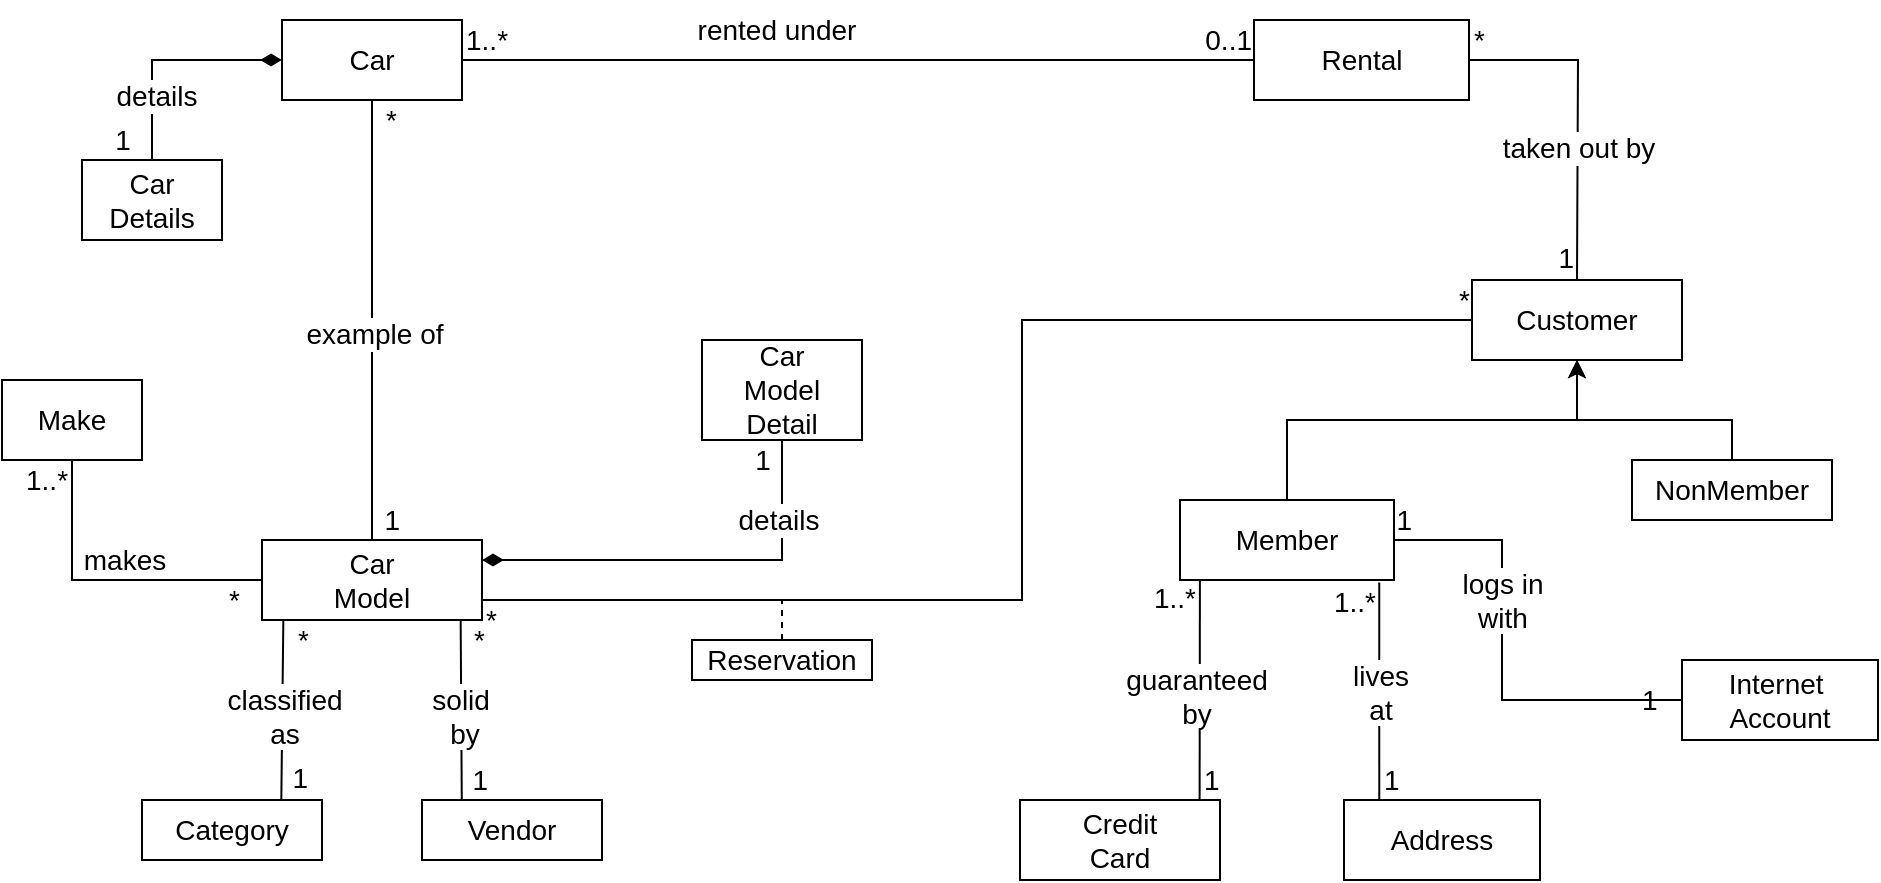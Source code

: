 <mxfile version="28.1.2">
  <diagram name="Page-1" id="jzX5uJz8puOSufoDB2Zj">
    <mxGraphModel dx="1880" dy="-463" grid="1" gridSize="10" guides="1" tooltips="1" connect="1" arrows="1" fold="1" page="1" pageScale="1" pageWidth="850" pageHeight="1100" math="0" shadow="0">
      <root>
        <mxCell id="0" />
        <mxCell id="1" parent="0" />
        <mxCell id="1-PZ7v2PT0N5T0HVQbWa-68" value="&lt;font&gt;Car&lt;/font&gt;" style="rounded=0;whiteSpace=wrap;html=1;fontSize=14;" parent="1" vertex="1">
          <mxGeometry x="-50" y="1620" width="90" height="40" as="geometry" />
        </mxCell>
        <mxCell id="1-PZ7v2PT0N5T0HVQbWa-69" value="&lt;span&gt;Rental&lt;/span&gt;" style="rounded=0;whiteSpace=wrap;html=1;fontSize=14;" parent="1" vertex="1">
          <mxGeometry x="436" y="1620" width="107.5" height="40" as="geometry" />
        </mxCell>
        <mxCell id="1-PZ7v2PT0N5T0HVQbWa-70" value="&lt;span&gt;Customer&lt;/span&gt;" style="rounded=0;whiteSpace=wrap;html=1;fontSize=14;" parent="1" vertex="1">
          <mxGeometry x="545" y="1750" width="105" height="40" as="geometry" />
        </mxCell>
        <mxCell id="1-PZ7v2PT0N5T0HVQbWa-84" style="edgeStyle=orthogonalEdgeStyle;rounded=0;orthogonalLoop=1;jettySize=auto;html=1;entryX=0.5;entryY=1;entryDx=0;entryDy=0;fontSize=14;" parent="1" source="1-PZ7v2PT0N5T0HVQbWa-71" target="1-PZ7v2PT0N5T0HVQbWa-70" edge="1">
          <mxGeometry relative="1" as="geometry">
            <Array as="points">
              <mxPoint x="675" y="1820" />
              <mxPoint x="597" y="1820" />
            </Array>
          </mxGeometry>
        </mxCell>
        <mxCell id="1-PZ7v2PT0N5T0HVQbWa-71" value="&lt;span&gt;NonMember&lt;/span&gt;" style="rounded=0;whiteSpace=wrap;html=1;fontSize=14;" parent="1" vertex="1">
          <mxGeometry x="625" y="1840" width="100" height="30" as="geometry" />
        </mxCell>
        <mxCell id="1-PZ7v2PT0N5T0HVQbWa-137" style="edgeStyle=orthogonalEdgeStyle;rounded=0;orthogonalLoop=1;jettySize=auto;html=1;entryX=0.5;entryY=1;entryDx=0;entryDy=0;fontSize=14;" parent="1" source="1-PZ7v2PT0N5T0HVQbWa-72" target="1-PZ7v2PT0N5T0HVQbWa-70" edge="1">
          <mxGeometry relative="1" as="geometry">
            <Array as="points">
              <mxPoint x="453" y="1820" />
              <mxPoint x="597" y="1820" />
            </Array>
          </mxGeometry>
        </mxCell>
        <mxCell id="1-PZ7v2PT0N5T0HVQbWa-72" value="&lt;span&gt;Member&lt;/span&gt;" style="rounded=0;whiteSpace=wrap;html=1;fontSize=14;" parent="1" vertex="1">
          <mxGeometry x="399" y="1860" width="107" height="40" as="geometry" />
        </mxCell>
        <mxCell id="1-PZ7v2PT0N5T0HVQbWa-73" value="&lt;span&gt;Credit&lt;br&gt;Card&lt;/span&gt;" style="rounded=0;whiteSpace=wrap;html=1;fontSize=14;" parent="1" vertex="1">
          <mxGeometry x="319" y="2010" width="100" height="40" as="geometry" />
        </mxCell>
        <mxCell id="1-PZ7v2PT0N5T0HVQbWa-74" value="&lt;span&gt;Address&lt;/span&gt;" style="rounded=0;whiteSpace=wrap;html=1;fontSize=14;" parent="1" vertex="1">
          <mxGeometry x="481" y="2010" width="98" height="40" as="geometry" />
        </mxCell>
        <mxCell id="1-PZ7v2PT0N5T0HVQbWa-75" value="" style="endArrow=none;html=1;rounded=0;exitX=1;exitY=0.5;exitDx=0;exitDy=0;entryX=0;entryY=0.5;entryDx=0;entryDy=0;fontSize=14;" parent="1" source="1-PZ7v2PT0N5T0HVQbWa-68" target="1-PZ7v2PT0N5T0HVQbWa-69" edge="1">
          <mxGeometry relative="1" as="geometry">
            <mxPoint x="90" y="1540" as="sourcePoint" />
            <mxPoint x="250" y="1540" as="targetPoint" />
          </mxGeometry>
        </mxCell>
        <mxCell id="1-PZ7v2PT0N5T0HVQbWa-76" value="1..*" style="resizable=0;html=1;whiteSpace=wrap;align=left;verticalAlign=bottom;fontSize=14;" parent="1-PZ7v2PT0N5T0HVQbWa-75" connectable="0" vertex="1">
          <mxGeometry x="-1" relative="1" as="geometry" />
        </mxCell>
        <mxCell id="1-PZ7v2PT0N5T0HVQbWa-77" value="0..1" style="resizable=0;html=1;whiteSpace=wrap;align=right;verticalAlign=bottom;fontSize=14;" parent="1-PZ7v2PT0N5T0HVQbWa-75" connectable="0" vertex="1">
          <mxGeometry x="1" relative="1" as="geometry" />
        </mxCell>
        <mxCell id="1-PZ7v2PT0N5T0HVQbWa-78" value="" style="endArrow=none;html=1;rounded=0;exitX=1;exitY=0.5;exitDx=0;exitDy=0;entryX=0.5;entryY=0;entryDx=0;entryDy=0;fontSize=14;" parent="1" source="1-PZ7v2PT0N5T0HVQbWa-69" target="1-PZ7v2PT0N5T0HVQbWa-70" edge="1">
          <mxGeometry relative="1" as="geometry">
            <mxPoint x="168" y="1650" as="sourcePoint" />
            <mxPoint x="446" y="1650" as="targetPoint" />
            <Array as="points">
              <mxPoint x="598" y="1640" />
            </Array>
          </mxGeometry>
        </mxCell>
        <mxCell id="1-PZ7v2PT0N5T0HVQbWa-79" value="*" style="resizable=0;html=1;whiteSpace=wrap;align=left;verticalAlign=bottom;fontSize=14;" parent="1-PZ7v2PT0N5T0HVQbWa-78" connectable="0" vertex="1">
          <mxGeometry x="-1" relative="1" as="geometry" />
        </mxCell>
        <mxCell id="1-PZ7v2PT0N5T0HVQbWa-80" value="1" style="resizable=0;html=1;whiteSpace=wrap;align=right;verticalAlign=bottom;fontSize=14;" parent="1-PZ7v2PT0N5T0HVQbWa-78" connectable="0" vertex="1">
          <mxGeometry x="1" relative="1" as="geometry" />
        </mxCell>
        <mxCell id="1-PZ7v2PT0N5T0HVQbWa-81" value="taken out by" style="edgeLabel;html=1;align=center;verticalAlign=middle;resizable=0;points=[];fontSize=14;" parent="1-PZ7v2PT0N5T0HVQbWa-78" vertex="1" connectable="0">
          <mxGeometry x="0.199" relative="1" as="geometry">
            <mxPoint as="offset" />
          </mxGeometry>
        </mxCell>
        <mxCell id="1-PZ7v2PT0N5T0HVQbWa-85" value="" style="endArrow=none;html=1;rounded=0;exitX=0.898;exitY=0;exitDx=0;exitDy=0;entryX=0.093;entryY=0.992;entryDx=0;entryDy=0;entryPerimeter=0;exitPerimeter=0;fontSize=14;" parent="1" source="1-PZ7v2PT0N5T0HVQbWa-73" target="1-PZ7v2PT0N5T0HVQbWa-72" edge="1">
          <mxGeometry relative="1" as="geometry">
            <mxPoint x="217" y="1650" as="sourcePoint" />
            <mxPoint x="426" y="1900" as="targetPoint" />
          </mxGeometry>
        </mxCell>
        <mxCell id="1-PZ7v2PT0N5T0HVQbWa-86" value="1" style="resizable=0;html=1;whiteSpace=wrap;align=left;verticalAlign=bottom;fontSize=14;" parent="1-PZ7v2PT0N5T0HVQbWa-85" connectable="0" vertex="1">
          <mxGeometry x="-1" relative="1" as="geometry" />
        </mxCell>
        <mxCell id="1-PZ7v2PT0N5T0HVQbWa-87" value="1..*" style="resizable=0;html=1;whiteSpace=wrap;align=right;verticalAlign=bottom;fontSize=14;" parent="1-PZ7v2PT0N5T0HVQbWa-85" connectable="0" vertex="1">
          <mxGeometry x="1" relative="1" as="geometry">
            <mxPoint y="20" as="offset" />
          </mxGeometry>
        </mxCell>
        <mxCell id="1-PZ7v2PT0N5T0HVQbWa-92" value="guaranteed&lt;br&gt;by" style="edgeLabel;html=1;align=center;verticalAlign=middle;resizable=0;points=[];fontSize=14;" parent="1-PZ7v2PT0N5T0HVQbWa-85" vertex="1" connectable="0">
          <mxGeometry x="-0.044" y="2" relative="1" as="geometry">
            <mxPoint as="offset" />
          </mxGeometry>
        </mxCell>
        <mxCell id="1-PZ7v2PT0N5T0HVQbWa-88" value="lives&lt;br&gt;at" style="endArrow=none;html=1;rounded=0;exitX=0.18;exitY=0.014;exitDx=0;exitDy=0;entryX=0.931;entryY=1.03;entryDx=0;entryDy=0;entryPerimeter=0;exitPerimeter=0;fontSize=14;" parent="1" source="1-PZ7v2PT0N5T0HVQbWa-74" target="1-PZ7v2PT0N5T0HVQbWa-72" edge="1">
          <mxGeometry relative="1" as="geometry">
            <mxPoint x="457" y="2020" as="sourcePoint" />
            <mxPoint x="460" y="1910" as="targetPoint" />
          </mxGeometry>
        </mxCell>
        <mxCell id="1-PZ7v2PT0N5T0HVQbWa-89" value="1" style="resizable=0;html=1;whiteSpace=wrap;align=left;verticalAlign=bottom;fontSize=14;" parent="1-PZ7v2PT0N5T0HVQbWa-88" connectable="0" vertex="1">
          <mxGeometry x="-1" relative="1" as="geometry" />
        </mxCell>
        <mxCell id="1-PZ7v2PT0N5T0HVQbWa-90" value="1..*" style="resizable=0;html=1;whiteSpace=wrap;align=right;verticalAlign=bottom;fontSize=14;" parent="1-PZ7v2PT0N5T0HVQbWa-88" connectable="0" vertex="1">
          <mxGeometry x="1" relative="1" as="geometry">
            <mxPoint y="20" as="offset" />
          </mxGeometry>
        </mxCell>
        <mxCell id="1-PZ7v2PT0N5T0HVQbWa-93" value="&lt;span&gt;Internet&amp;nbsp;&lt;br&gt;Account&lt;/span&gt;" style="rounded=0;whiteSpace=wrap;html=1;fontSize=14;" parent="1" vertex="1">
          <mxGeometry x="650" y="1940" width="98" height="40" as="geometry" />
        </mxCell>
        <mxCell id="1-PZ7v2PT0N5T0HVQbWa-94" value="logs in&lt;br&gt;with" style="endArrow=none;html=1;rounded=0;exitX=0;exitY=0.5;exitDx=0;exitDy=0;entryX=1;entryY=0.5;entryDx=0;entryDy=0;fontSize=14;" parent="1" source="1-PZ7v2PT0N5T0HVQbWa-93" target="1-PZ7v2PT0N5T0HVQbWa-72" edge="1">
          <mxGeometry x="0.25" relative="1" as="geometry">
            <mxPoint x="467" y="2020" as="sourcePoint" />
            <mxPoint x="463" y="1910" as="targetPoint" />
            <Array as="points">
              <mxPoint x="560" y="1960" />
              <mxPoint x="560" y="1880" />
            </Array>
            <mxPoint as="offset" />
          </mxGeometry>
        </mxCell>
        <mxCell id="1-PZ7v2PT0N5T0HVQbWa-95" value="1" style="resizable=0;html=1;whiteSpace=wrap;align=left;verticalAlign=bottom;fontSize=14;" parent="1-PZ7v2PT0N5T0HVQbWa-94" connectable="0" vertex="1">
          <mxGeometry x="-1" relative="1" as="geometry">
            <mxPoint x="-22" y="10" as="offset" />
          </mxGeometry>
        </mxCell>
        <mxCell id="1-PZ7v2PT0N5T0HVQbWa-96" value="1" style="resizable=0;html=1;whiteSpace=wrap;align=right;verticalAlign=bottom;fontSize=14;" parent="1-PZ7v2PT0N5T0HVQbWa-94" connectable="0" vertex="1">
          <mxGeometry x="1" relative="1" as="geometry">
            <mxPoint x="10" as="offset" />
          </mxGeometry>
        </mxCell>
        <mxCell id="1-PZ7v2PT0N5T0HVQbWa-98" value="rented under" style="text;html=1;align=center;verticalAlign=middle;whiteSpace=wrap;rounded=0;fontSize=14;" parent="1" vertex="1">
          <mxGeometry x="145" y="1610" width="105" height="30" as="geometry" />
        </mxCell>
        <mxCell id="1-PZ7v2PT0N5T0HVQbWa-99" value="&lt;font&gt;Car Details&lt;/font&gt;" style="rounded=0;whiteSpace=wrap;html=1;fontSize=14;" parent="1" vertex="1">
          <mxGeometry x="-150" y="1690" width="70" height="40" as="geometry" />
        </mxCell>
        <mxCell id="1-PZ7v2PT0N5T0HVQbWa-100" value="" style="endArrow=none;startArrow=diamondThin;endFill=0;startFill=1;html=1;verticalAlign=bottom;labelBackgroundColor=none;strokeWidth=1;startSize=8;endSize=8;rounded=0;exitX=0;exitY=0.5;exitDx=0;exitDy=0;entryX=0.5;entryY=0;entryDx=0;entryDy=0;fontSize=14;" parent="1" source="1-PZ7v2PT0N5T0HVQbWa-68" target="1-PZ7v2PT0N5T0HVQbWa-99" edge="1">
          <mxGeometry width="160" relative="1" as="geometry">
            <mxPoint x="-40" y="1830" as="sourcePoint" />
            <mxPoint x="120" y="1830" as="targetPoint" />
            <Array as="points">
              <mxPoint x="-115" y="1640" />
            </Array>
          </mxGeometry>
        </mxCell>
        <mxCell id="1-PZ7v2PT0N5T0HVQbWa-101" value="details" style="edgeLabel;html=1;align=center;verticalAlign=middle;resizable=0;points=[];fontSize=14;" parent="1-PZ7v2PT0N5T0HVQbWa-100" vertex="1" connectable="0">
          <mxGeometry x="0.433" y="2" relative="1" as="geometry">
            <mxPoint as="offset" />
          </mxGeometry>
        </mxCell>
        <mxCell id="1-PZ7v2PT0N5T0HVQbWa-102" value="1" style="edgeLabel;html=1;align=center;verticalAlign=middle;resizable=0;points=[];fontSize=14;" parent="1-PZ7v2PT0N5T0HVQbWa-100" vertex="1" connectable="0">
          <mxGeometry x="0.708" y="2" relative="1" as="geometry">
            <mxPoint x="-17" y="7" as="offset" />
          </mxGeometry>
        </mxCell>
        <mxCell id="1-PZ7v2PT0N5T0HVQbWa-103" value="&lt;font&gt;Car &lt;br&gt;Model&lt;/font&gt;" style="rounded=0;whiteSpace=wrap;html=1;fontSize=14;" parent="1" vertex="1">
          <mxGeometry x="-60" y="1880" width="110" height="40" as="geometry" />
        </mxCell>
        <mxCell id="1-PZ7v2PT0N5T0HVQbWa-109" value="" style="endArrow=none;html=1;rounded=0;exitX=0.5;exitY=1;exitDx=0;exitDy=0;entryX=0.5;entryY=0;entryDx=0;entryDy=0;fontSize=14;" parent="1" source="1-PZ7v2PT0N5T0HVQbWa-68" target="1-PZ7v2PT0N5T0HVQbWa-103" edge="1">
          <mxGeometry relative="1" as="geometry">
            <mxPoint x="-30" y="1790" as="sourcePoint" />
            <mxPoint x="248" y="1790" as="targetPoint" />
          </mxGeometry>
        </mxCell>
        <mxCell id="1-PZ7v2PT0N5T0HVQbWa-110" value="&lt;font&gt;*&lt;/font&gt;" style="resizable=0;html=1;whiteSpace=wrap;align=left;verticalAlign=bottom;fontSize=14;" parent="1-PZ7v2PT0N5T0HVQbWa-109" connectable="0" vertex="1">
          <mxGeometry x="-1" relative="1" as="geometry">
            <mxPoint x="5" y="20" as="offset" />
          </mxGeometry>
        </mxCell>
        <mxCell id="1-PZ7v2PT0N5T0HVQbWa-111" value="1" style="resizable=0;html=1;whiteSpace=wrap;align=right;verticalAlign=bottom;fontSize=14;" parent="1-PZ7v2PT0N5T0HVQbWa-109" connectable="0" vertex="1">
          <mxGeometry x="1" relative="1" as="geometry">
            <mxPoint x="15" as="offset" />
          </mxGeometry>
        </mxCell>
        <mxCell id="1-PZ7v2PT0N5T0HVQbWa-113" value="example of" style="edgeLabel;html=1;align=center;verticalAlign=middle;resizable=0;points=[];fontSize=14;" parent="1-PZ7v2PT0N5T0HVQbWa-109" vertex="1" connectable="0">
          <mxGeometry x="0.063" y="1" relative="1" as="geometry">
            <mxPoint as="offset" />
          </mxGeometry>
        </mxCell>
        <mxCell id="1-PZ7v2PT0N5T0HVQbWa-112" value="&lt;font&gt;Make&lt;/font&gt;" style="rounded=0;whiteSpace=wrap;html=1;fontSize=14;" parent="1" vertex="1">
          <mxGeometry x="-190" y="1800" width="70" height="40" as="geometry" />
        </mxCell>
        <mxCell id="1-PZ7v2PT0N5T0HVQbWa-114" value="" style="endArrow=none;html=1;rounded=0;exitX=0.5;exitY=1;exitDx=0;exitDy=0;entryX=0;entryY=0.5;entryDx=0;entryDy=0;fontSize=14;" parent="1" source="1-PZ7v2PT0N5T0HVQbWa-112" target="1-PZ7v2PT0N5T0HVQbWa-103" edge="1">
          <mxGeometry relative="1" as="geometry">
            <mxPoint x="5" y="1670" as="sourcePoint" />
            <mxPoint x="5" y="1890" as="targetPoint" />
            <Array as="points">
              <mxPoint x="-155" y="1900" />
            </Array>
          </mxGeometry>
        </mxCell>
        <mxCell id="1-PZ7v2PT0N5T0HVQbWa-115" value="&lt;font&gt;1..*&lt;/font&gt;" style="resizable=0;html=1;whiteSpace=wrap;align=left;verticalAlign=bottom;fontSize=14;" parent="1-PZ7v2PT0N5T0HVQbWa-114" connectable="0" vertex="1">
          <mxGeometry x="-1" relative="1" as="geometry">
            <mxPoint x="-25" y="20" as="offset" />
          </mxGeometry>
        </mxCell>
        <mxCell id="1-PZ7v2PT0N5T0HVQbWa-116" value="&lt;font&gt;*&lt;/font&gt;" style="resizable=0;html=1;whiteSpace=wrap;align=right;verticalAlign=bottom;fontSize=14;" parent="1-PZ7v2PT0N5T0HVQbWa-114" connectable="0" vertex="1">
          <mxGeometry x="1" relative="1" as="geometry">
            <mxPoint x="-10" y="20" as="offset" />
          </mxGeometry>
        </mxCell>
        <mxCell id="1-PZ7v2PT0N5T0HVQbWa-117" value="makes" style="edgeLabel;html=1;align=center;verticalAlign=middle;resizable=0;points=[];fontSize=14;" parent="1-PZ7v2PT0N5T0HVQbWa-114" vertex="1" connectable="0">
          <mxGeometry x="0.063" y="1" relative="1" as="geometry">
            <mxPoint x="3" y="-9" as="offset" />
          </mxGeometry>
        </mxCell>
        <mxCell id="1-PZ7v2PT0N5T0HVQbWa-119" value="&lt;font&gt;Category&lt;/font&gt;" style="rounded=0;whiteSpace=wrap;html=1;fontSize=14;" parent="1" vertex="1">
          <mxGeometry x="-120" y="2010" width="90" height="30" as="geometry" />
        </mxCell>
        <mxCell id="1-PZ7v2PT0N5T0HVQbWa-121" value="&lt;font&gt;Vendor&lt;/font&gt;" style="rounded=0;whiteSpace=wrap;html=1;fontSize=14;" parent="1" vertex="1">
          <mxGeometry x="20" y="2010" width="90" height="30" as="geometry" />
        </mxCell>
        <mxCell id="1-PZ7v2PT0N5T0HVQbWa-122" value="" style="endArrow=none;html=1;rounded=0;exitX=0.097;exitY=1.006;exitDx=0;exitDy=0;entryX=0.774;entryY=-0.002;entryDx=0;entryDy=0;exitPerimeter=0;entryPerimeter=0;fontSize=14;" parent="1" source="1-PZ7v2PT0N5T0HVQbWa-103" target="1-PZ7v2PT0N5T0HVQbWa-119" edge="1">
          <mxGeometry relative="1" as="geometry">
            <mxPoint x="10" y="1720" as="sourcePoint" />
            <mxPoint x="10" y="1940" as="targetPoint" />
          </mxGeometry>
        </mxCell>
        <mxCell id="1-PZ7v2PT0N5T0HVQbWa-123" value="&lt;font&gt;*&lt;/font&gt;" style="resizable=0;html=1;whiteSpace=wrap;align=left;verticalAlign=bottom;fontSize=14;" parent="1-PZ7v2PT0N5T0HVQbWa-122" connectable="0" vertex="1">
          <mxGeometry x="-1" relative="1" as="geometry">
            <mxPoint x="5" y="20" as="offset" />
          </mxGeometry>
        </mxCell>
        <mxCell id="1-PZ7v2PT0N5T0HVQbWa-124" value="1" style="resizable=0;html=1;whiteSpace=wrap;align=right;verticalAlign=bottom;fontSize=14;" parent="1-PZ7v2PT0N5T0HVQbWa-122" connectable="0" vertex="1">
          <mxGeometry x="1" relative="1" as="geometry">
            <mxPoint x="15" as="offset" />
          </mxGeometry>
        </mxCell>
        <mxCell id="1-PZ7v2PT0N5T0HVQbWa-125" value="classified&lt;br&gt;as" style="edgeLabel;html=1;align=center;verticalAlign=middle;resizable=0;points=[];fontSize=14;" parent="1-PZ7v2PT0N5T0HVQbWa-122" vertex="1" connectable="0">
          <mxGeometry x="0.063" y="1" relative="1" as="geometry">
            <mxPoint as="offset" />
          </mxGeometry>
        </mxCell>
        <mxCell id="1-PZ7v2PT0N5T0HVQbWa-126" value="" style="endArrow=none;html=1;rounded=0;exitX=0.903;exitY=1.006;exitDx=0;exitDy=0;entryX=0.221;entryY=0.003;entryDx=0;entryDy=0;exitPerimeter=0;entryPerimeter=0;fontSize=14;" parent="1" source="1-PZ7v2PT0N5T0HVQbWa-103" target="1-PZ7v2PT0N5T0HVQbWa-121" edge="1">
          <mxGeometry relative="1" as="geometry">
            <mxPoint x="-22" y="1930" as="sourcePoint" />
            <mxPoint x="-42" y="2040" as="targetPoint" />
          </mxGeometry>
        </mxCell>
        <mxCell id="1-PZ7v2PT0N5T0HVQbWa-127" value="&lt;font&gt;*&lt;/font&gt;" style="resizable=0;html=1;whiteSpace=wrap;align=left;verticalAlign=bottom;fontSize=14;" parent="1-PZ7v2PT0N5T0HVQbWa-126" connectable="0" vertex="1">
          <mxGeometry x="-1" relative="1" as="geometry">
            <mxPoint x="5" y="20" as="offset" />
          </mxGeometry>
        </mxCell>
        <mxCell id="1-PZ7v2PT0N5T0HVQbWa-128" value="1" style="resizable=0;html=1;whiteSpace=wrap;align=right;verticalAlign=bottom;fontSize=14;" parent="1-PZ7v2PT0N5T0HVQbWa-126" connectable="0" vertex="1">
          <mxGeometry x="1" relative="1" as="geometry">
            <mxPoint x="15" as="offset" />
          </mxGeometry>
        </mxCell>
        <mxCell id="1-PZ7v2PT0N5T0HVQbWa-129" value="solid&amp;nbsp;&lt;br&gt;by" style="edgeLabel;html=1;align=center;verticalAlign=middle;resizable=0;points=[];fontSize=14;" parent="1-PZ7v2PT0N5T0HVQbWa-126" vertex="1" connectable="0">
          <mxGeometry x="0.063" y="1" relative="1" as="geometry">
            <mxPoint as="offset" />
          </mxGeometry>
        </mxCell>
        <mxCell id="1-PZ7v2PT0N5T0HVQbWa-130" value="&lt;font&gt;Car &lt;br&gt;Model&lt;br&gt;Detail&lt;/font&gt;" style="rounded=0;whiteSpace=wrap;html=1;fontSize=14;" parent="1" vertex="1">
          <mxGeometry x="160" y="1780" width="80" height="50" as="geometry" />
        </mxCell>
        <mxCell id="1-PZ7v2PT0N5T0HVQbWa-131" value="" style="endArrow=none;startArrow=diamondThin;endFill=0;startFill=1;html=1;verticalAlign=bottom;labelBackgroundColor=none;strokeWidth=1;startSize=8;endSize=8;rounded=0;exitX=1;exitY=0.25;exitDx=0;exitDy=0;entryX=0.5;entryY=1;entryDx=0;entryDy=0;fontSize=14;" parent="1" source="1-PZ7v2PT0N5T0HVQbWa-103" target="1-PZ7v2PT0N5T0HVQbWa-130" edge="1">
          <mxGeometry width="160" relative="1" as="geometry">
            <mxPoint x="130" y="1870" as="sourcePoint" />
            <mxPoint x="65" y="1920" as="targetPoint" />
            <Array as="points">
              <mxPoint x="200" y="1890" />
            </Array>
          </mxGeometry>
        </mxCell>
        <mxCell id="1-PZ7v2PT0N5T0HVQbWa-132" value="details" style="edgeLabel;html=1;align=center;verticalAlign=middle;resizable=0;points=[];fontSize=14;" parent="1-PZ7v2PT0N5T0HVQbWa-131" vertex="1" connectable="0">
          <mxGeometry x="0.433" y="2" relative="1" as="geometry">
            <mxPoint y="-20" as="offset" />
          </mxGeometry>
        </mxCell>
        <mxCell id="1-PZ7v2PT0N5T0HVQbWa-133" value="1" style="edgeLabel;html=1;align=center;verticalAlign=middle;resizable=0;points=[];fontSize=14;" parent="1-PZ7v2PT0N5T0HVQbWa-131" vertex="1" connectable="0">
          <mxGeometry x="0.708" y="2" relative="1" as="geometry">
            <mxPoint x="-8" y="-21" as="offset" />
          </mxGeometry>
        </mxCell>
        <mxCell id="1-PZ7v2PT0N5T0HVQbWa-134" value="" style="endArrow=none;html=1;rounded=0;entryX=0;entryY=0.5;entryDx=0;entryDy=0;exitX=1;exitY=0.75;exitDx=0;exitDy=0;fontSize=14;" parent="1" source="1-PZ7v2PT0N5T0HVQbWa-103" target="1-PZ7v2PT0N5T0HVQbWa-70" edge="1">
          <mxGeometry relative="1" as="geometry">
            <mxPoint x="60" y="1910" as="sourcePoint" />
            <mxPoint x="446" y="1650" as="targetPoint" />
            <Array as="points">
              <mxPoint x="320" y="1910" />
              <mxPoint x="320" y="1770" />
            </Array>
          </mxGeometry>
        </mxCell>
        <mxCell id="1-PZ7v2PT0N5T0HVQbWa-135" value="*" style="resizable=0;html=1;whiteSpace=wrap;align=left;verticalAlign=bottom;fontSize=14;" parent="1-PZ7v2PT0N5T0HVQbWa-134" connectable="0" vertex="1">
          <mxGeometry x="-1" relative="1" as="geometry">
            <mxPoint y="20" as="offset" />
          </mxGeometry>
        </mxCell>
        <mxCell id="1-PZ7v2PT0N5T0HVQbWa-136" value="*" style="resizable=0;html=1;whiteSpace=wrap;align=right;verticalAlign=bottom;fontSize=14;" parent="1-PZ7v2PT0N5T0HVQbWa-134" connectable="0" vertex="1">
          <mxGeometry x="1" relative="1" as="geometry" />
        </mxCell>
        <mxCell id="1-PZ7v2PT0N5T0HVQbWa-138" value="&lt;font&gt;Reservation&lt;/font&gt;" style="rounded=0;whiteSpace=wrap;html=1;fontSize=14;" parent="1" vertex="1">
          <mxGeometry x="155" y="1930" width="90" height="20" as="geometry" />
        </mxCell>
        <mxCell id="1-PZ7v2PT0N5T0HVQbWa-139" value="" style="endArrow=none;dashed=1;html=1;rounded=0;exitX=0.5;exitY=0;exitDx=0;exitDy=0;fontSize=14;" parent="1" source="1-PZ7v2PT0N5T0HVQbWa-138" edge="1">
          <mxGeometry width="50" height="50" relative="1" as="geometry">
            <mxPoint x="120" y="2040" as="sourcePoint" />
            <mxPoint x="200" y="1910" as="targetPoint" />
          </mxGeometry>
        </mxCell>
      </root>
    </mxGraphModel>
  </diagram>
</mxfile>
